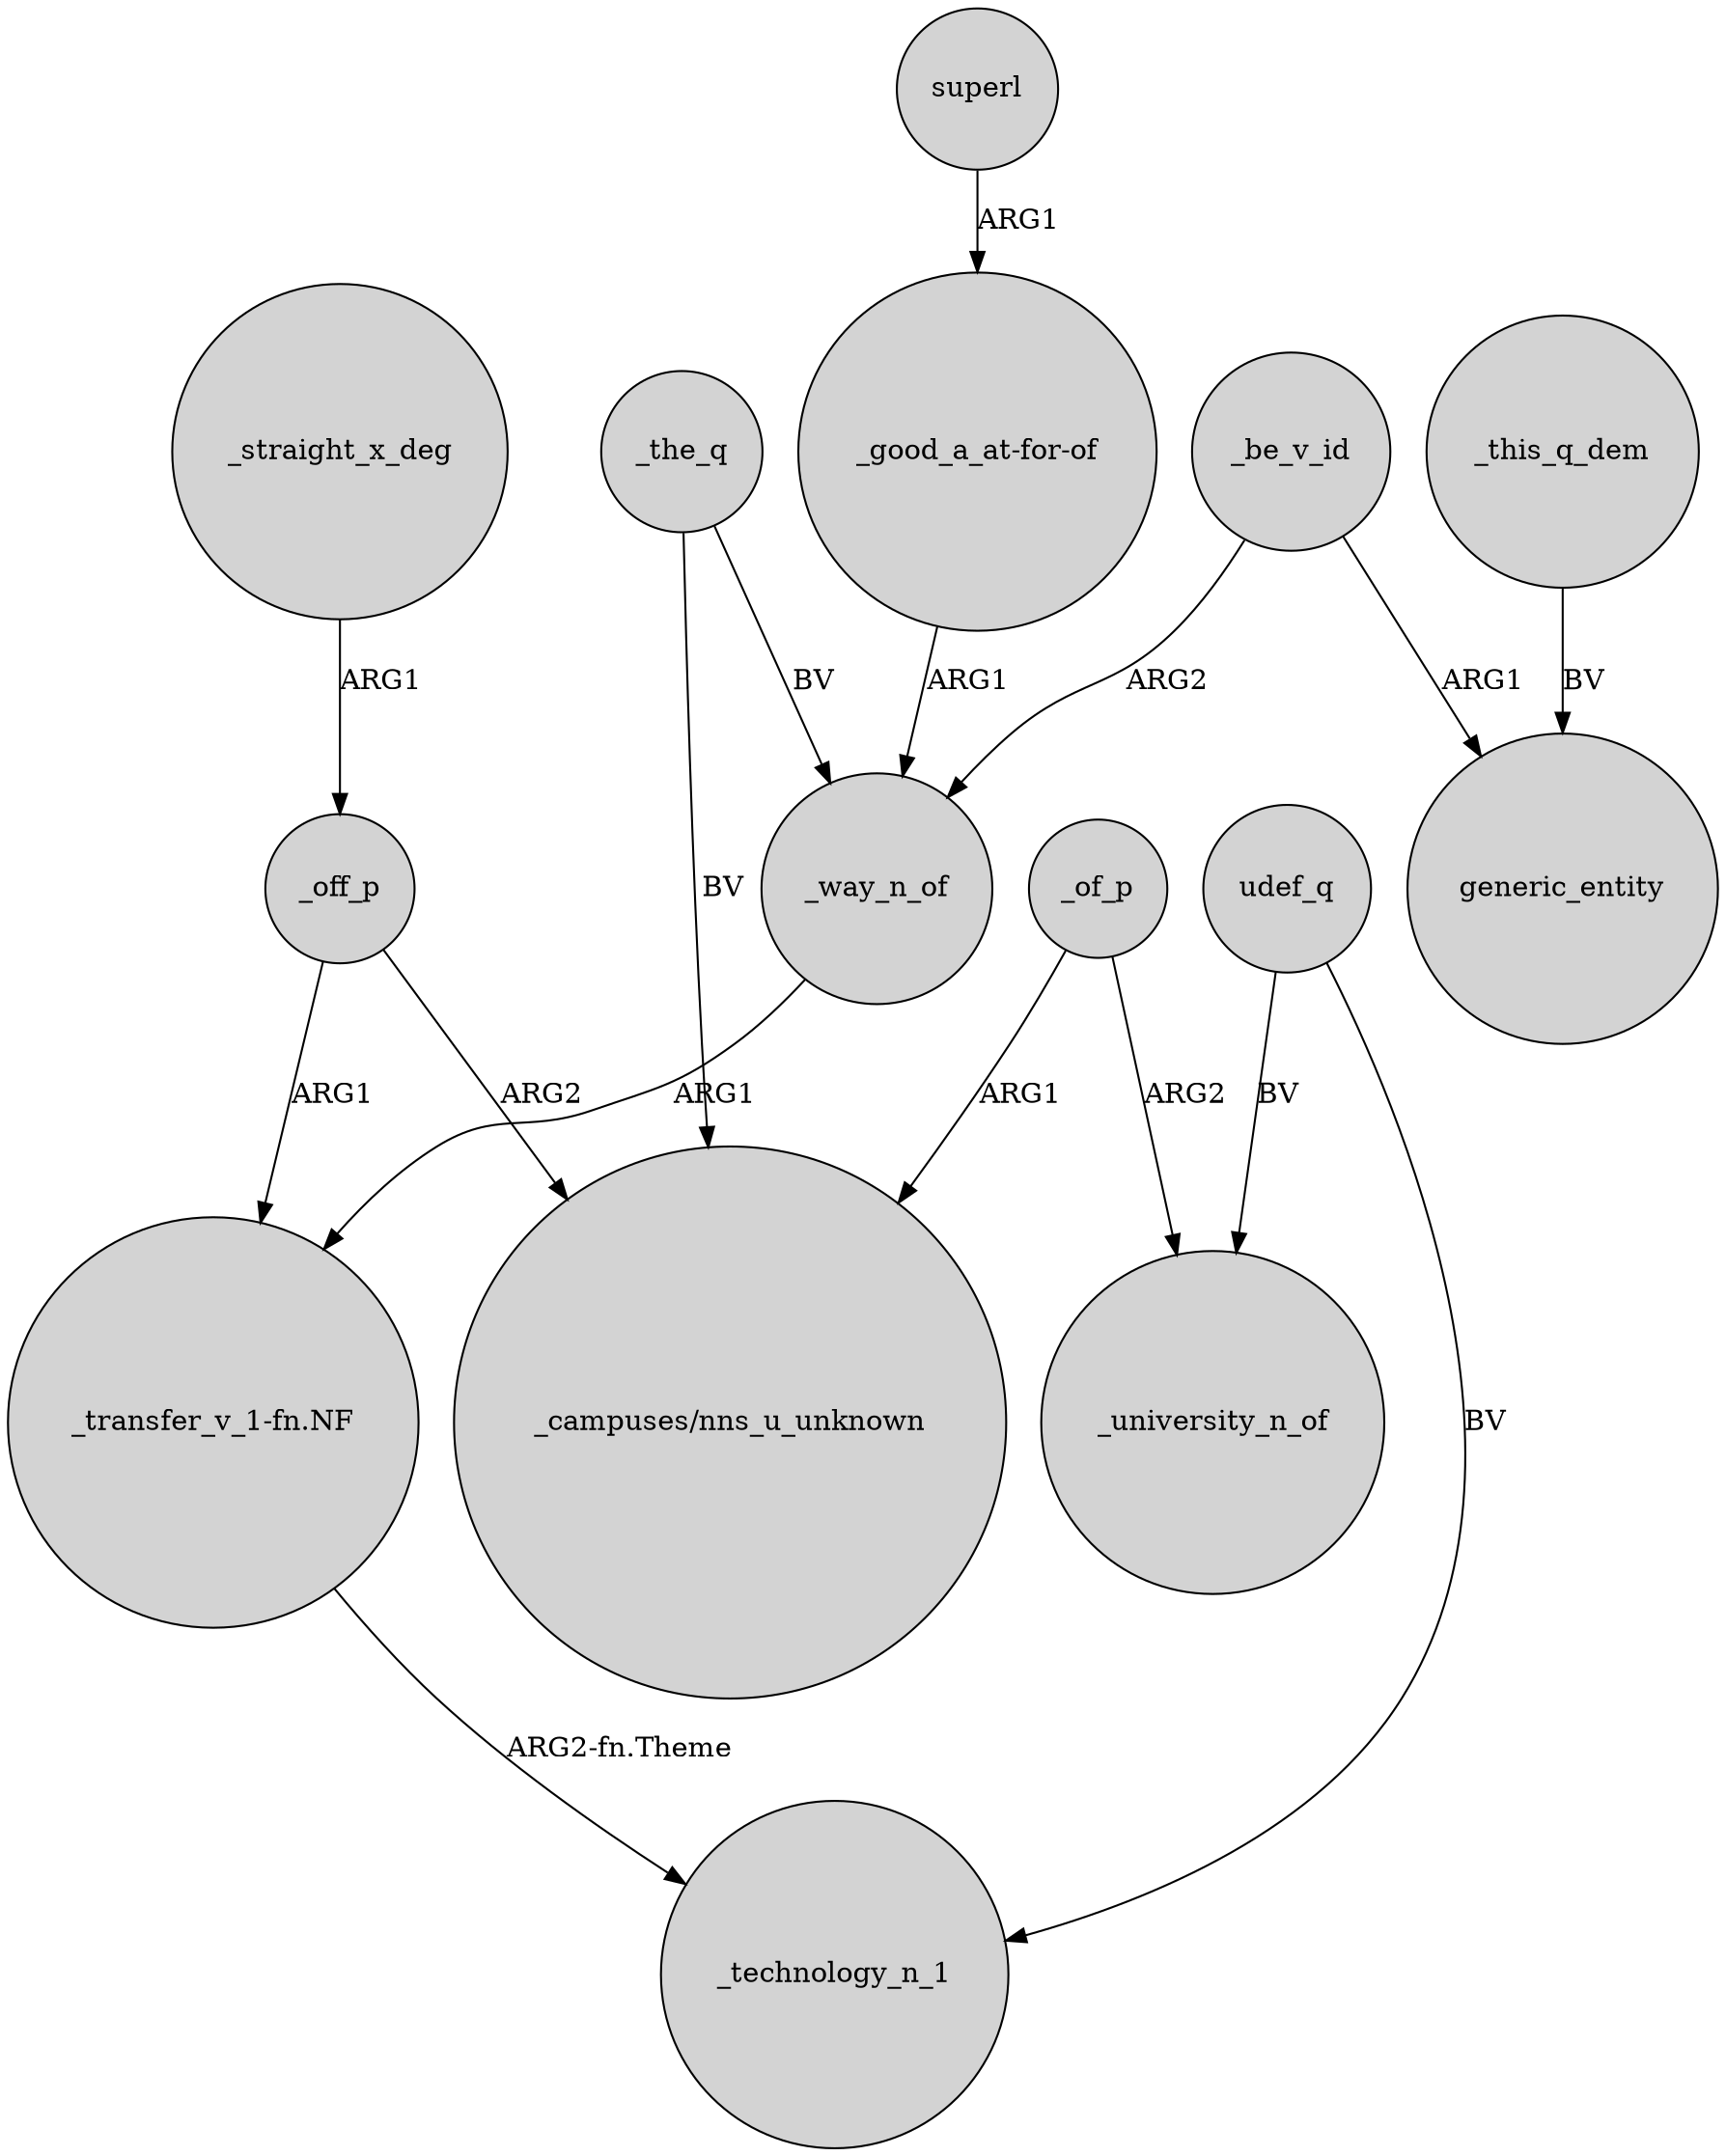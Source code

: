 digraph {
	node [shape=circle style=filled]
	_off_p -> "_campuses/nns_u_unknown" [label=ARG2]
	_the_q -> "_campuses/nns_u_unknown" [label=BV]
	_this_q_dem -> generic_entity [label=BV]
	_of_p -> "_campuses/nns_u_unknown" [label=ARG1]
	_off_p -> "_transfer_v_1-fn.NF" [label=ARG1]
	_be_v_id -> generic_entity [label=ARG1]
	superl -> "_good_a_at-for-of" [label=ARG1]
	_of_p -> _university_n_of [label=ARG2]
	"_good_a_at-for-of" -> _way_n_of [label=ARG1]
	_be_v_id -> _way_n_of [label=ARG2]
	udef_q -> _university_n_of [label=BV]
	"_transfer_v_1-fn.NF" -> _technology_n_1 [label="ARG2-fn.Theme"]
	_way_n_of -> "_transfer_v_1-fn.NF" [label=ARG1]
	udef_q -> _technology_n_1 [label=BV]
	_the_q -> _way_n_of [label=BV]
	_straight_x_deg -> _off_p [label=ARG1]
}
